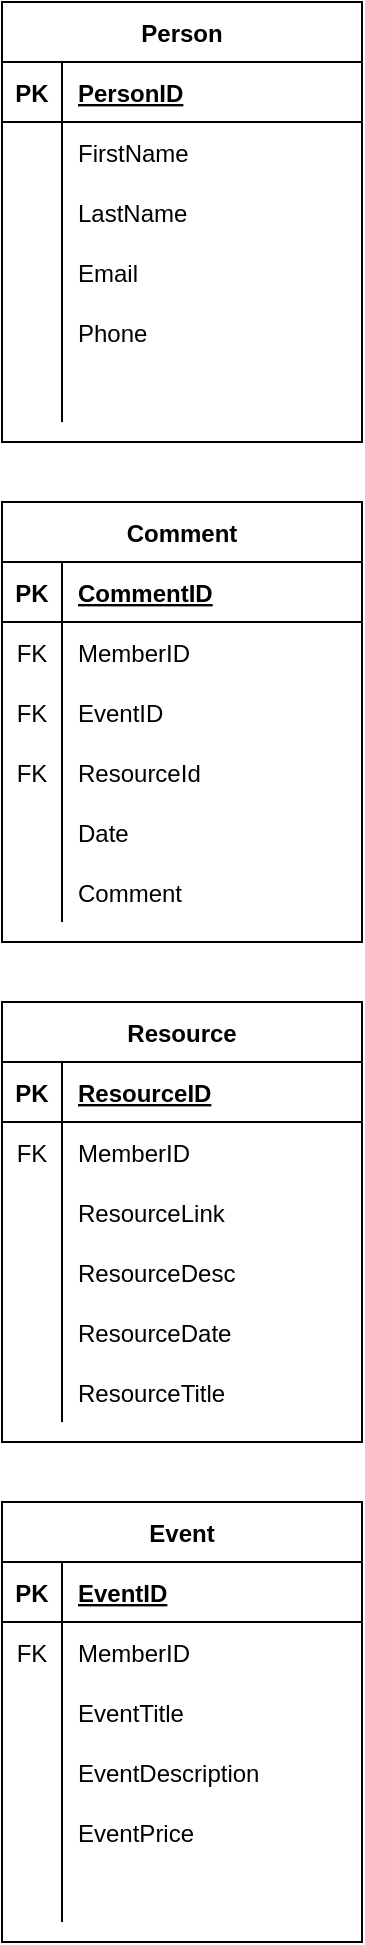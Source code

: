 <mxfile version="15.8.6" type="device"><diagram id="R2lEEEUBdFMjLlhIrx00" name="Page-1"><mxGraphModel dx="1006" dy="677" grid="1" gridSize="10" guides="1" tooltips="1" connect="1" arrows="1" fold="1" page="1" pageScale="1" pageWidth="850" pageHeight="1100" math="0" shadow="0" extFonts="Permanent Marker^https://fonts.googleapis.com/css?family=Permanent+Marker"><root><mxCell id="0"/><mxCell id="1" parent="0"/><mxCell id="UA-u5oPC52HTwwxR5WtI-1" value="Person" style="shape=table;startSize=30;container=1;collapsible=1;childLayout=tableLayout;fixedRows=1;rowLines=0;fontStyle=1;align=center;resizeLast=1;" parent="1" vertex="1"><mxGeometry x="40" y="40" width="180" height="220" as="geometry"/></mxCell><mxCell id="UA-u5oPC52HTwwxR5WtI-2" value="" style="shape=partialRectangle;collapsible=0;dropTarget=0;pointerEvents=0;fillColor=none;top=0;left=0;bottom=1;right=0;points=[[0,0.5],[1,0.5]];portConstraint=eastwest;" parent="UA-u5oPC52HTwwxR5WtI-1" vertex="1"><mxGeometry y="30" width="180" height="30" as="geometry"/></mxCell><mxCell id="UA-u5oPC52HTwwxR5WtI-3" value="PK" style="shape=partialRectangle;connectable=0;fillColor=none;top=0;left=0;bottom=0;right=0;fontStyle=1;overflow=hidden;" parent="UA-u5oPC52HTwwxR5WtI-2" vertex="1"><mxGeometry width="30" height="30" as="geometry"><mxRectangle width="30" height="30" as="alternateBounds"/></mxGeometry></mxCell><mxCell id="UA-u5oPC52HTwwxR5WtI-4" value="PersonID" style="shape=partialRectangle;connectable=0;fillColor=none;top=0;left=0;bottom=0;right=0;align=left;spacingLeft=6;fontStyle=5;overflow=hidden;" parent="UA-u5oPC52HTwwxR5WtI-2" vertex="1"><mxGeometry x="30" width="150" height="30" as="geometry"><mxRectangle width="150" height="30" as="alternateBounds"/></mxGeometry></mxCell><mxCell id="UA-u5oPC52HTwwxR5WtI-5" value="" style="shape=partialRectangle;collapsible=0;dropTarget=0;pointerEvents=0;fillColor=none;top=0;left=0;bottom=0;right=0;points=[[0,0.5],[1,0.5]];portConstraint=eastwest;" parent="UA-u5oPC52HTwwxR5WtI-1" vertex="1"><mxGeometry y="60" width="180" height="30" as="geometry"/></mxCell><mxCell id="UA-u5oPC52HTwwxR5WtI-6" value="" style="shape=partialRectangle;connectable=0;fillColor=none;top=0;left=0;bottom=0;right=0;editable=1;overflow=hidden;" parent="UA-u5oPC52HTwwxR5WtI-5" vertex="1"><mxGeometry width="30" height="30" as="geometry"><mxRectangle width="30" height="30" as="alternateBounds"/></mxGeometry></mxCell><mxCell id="UA-u5oPC52HTwwxR5WtI-7" value="FirstName" style="shape=partialRectangle;connectable=0;fillColor=none;top=0;left=0;bottom=0;right=0;align=left;spacingLeft=6;overflow=hidden;" parent="UA-u5oPC52HTwwxR5WtI-5" vertex="1"><mxGeometry x="30" width="150" height="30" as="geometry"><mxRectangle width="150" height="30" as="alternateBounds"/></mxGeometry></mxCell><mxCell id="UA-u5oPC52HTwwxR5WtI-8" value="" style="shape=partialRectangle;collapsible=0;dropTarget=0;pointerEvents=0;fillColor=none;top=0;left=0;bottom=0;right=0;points=[[0,0.5],[1,0.5]];portConstraint=eastwest;" parent="UA-u5oPC52HTwwxR5WtI-1" vertex="1"><mxGeometry y="90" width="180" height="30" as="geometry"/></mxCell><mxCell id="UA-u5oPC52HTwwxR5WtI-9" value="" style="shape=partialRectangle;connectable=0;fillColor=none;top=0;left=0;bottom=0;right=0;editable=1;overflow=hidden;" parent="UA-u5oPC52HTwwxR5WtI-8" vertex="1"><mxGeometry width="30" height="30" as="geometry"><mxRectangle width="30" height="30" as="alternateBounds"/></mxGeometry></mxCell><mxCell id="UA-u5oPC52HTwwxR5WtI-10" value="LastName" style="shape=partialRectangle;connectable=0;fillColor=none;top=0;left=0;bottom=0;right=0;align=left;spacingLeft=6;overflow=hidden;" parent="UA-u5oPC52HTwwxR5WtI-8" vertex="1"><mxGeometry x="30" width="150" height="30" as="geometry"><mxRectangle width="150" height="30" as="alternateBounds"/></mxGeometry></mxCell><mxCell id="UA-u5oPC52HTwwxR5WtI-11" value="" style="shape=partialRectangle;collapsible=0;dropTarget=0;pointerEvents=0;fillColor=none;top=0;left=0;bottom=0;right=0;points=[[0,0.5],[1,0.5]];portConstraint=eastwest;" parent="UA-u5oPC52HTwwxR5WtI-1" vertex="1"><mxGeometry y="120" width="180" height="30" as="geometry"/></mxCell><mxCell id="UA-u5oPC52HTwwxR5WtI-12" value="" style="shape=partialRectangle;connectable=0;fillColor=none;top=0;left=0;bottom=0;right=0;editable=1;overflow=hidden;" parent="UA-u5oPC52HTwwxR5WtI-11" vertex="1"><mxGeometry width="30" height="30" as="geometry"><mxRectangle width="30" height="30" as="alternateBounds"/></mxGeometry></mxCell><mxCell id="UA-u5oPC52HTwwxR5WtI-13" value="Email" style="shape=partialRectangle;connectable=0;fillColor=none;top=0;left=0;bottom=0;right=0;align=left;spacingLeft=6;overflow=hidden;" parent="UA-u5oPC52HTwwxR5WtI-11" vertex="1"><mxGeometry x="30" width="150" height="30" as="geometry"><mxRectangle width="150" height="30" as="alternateBounds"/></mxGeometry></mxCell><mxCell id="UA-u5oPC52HTwwxR5WtI-15" value="" style="shape=partialRectangle;collapsible=0;dropTarget=0;pointerEvents=0;fillColor=none;top=0;left=0;bottom=0;right=0;points=[[0,0.5],[1,0.5]];portConstraint=eastwest;" parent="UA-u5oPC52HTwwxR5WtI-1" vertex="1"><mxGeometry y="150" width="180" height="30" as="geometry"/></mxCell><mxCell id="UA-u5oPC52HTwwxR5WtI-16" value="" style="shape=partialRectangle;connectable=0;fillColor=none;top=0;left=0;bottom=0;right=0;editable=1;overflow=hidden;" parent="UA-u5oPC52HTwwxR5WtI-15" vertex="1"><mxGeometry width="30" height="30" as="geometry"><mxRectangle width="30" height="30" as="alternateBounds"/></mxGeometry></mxCell><mxCell id="UA-u5oPC52HTwwxR5WtI-17" value="Phone" style="shape=partialRectangle;connectable=0;fillColor=none;top=0;left=0;bottom=0;right=0;align=left;spacingLeft=6;overflow=hidden;" parent="UA-u5oPC52HTwwxR5WtI-15" vertex="1"><mxGeometry x="30" width="150" height="30" as="geometry"><mxRectangle width="150" height="30" as="alternateBounds"/></mxGeometry></mxCell><mxCell id="UA-u5oPC52HTwwxR5WtI-22" value="" style="shape=partialRectangle;collapsible=0;dropTarget=0;pointerEvents=0;fillColor=none;top=0;left=0;bottom=0;right=0;points=[[0,0.5],[1,0.5]];portConstraint=eastwest;" parent="UA-u5oPC52HTwwxR5WtI-1" vertex="1"><mxGeometry y="180" width="180" height="30" as="geometry"/></mxCell><mxCell id="UA-u5oPC52HTwwxR5WtI-23" value="" style="shape=partialRectangle;connectable=0;fillColor=none;top=0;left=0;bottom=0;right=0;editable=1;overflow=hidden;" parent="UA-u5oPC52HTwwxR5WtI-22" vertex="1"><mxGeometry width="30" height="30" as="geometry"><mxRectangle width="30" height="30" as="alternateBounds"/></mxGeometry></mxCell><mxCell id="UA-u5oPC52HTwwxR5WtI-24" value="" style="shape=partialRectangle;connectable=0;fillColor=none;top=0;left=0;bottom=0;right=0;align=left;spacingLeft=6;overflow=hidden;" parent="UA-u5oPC52HTwwxR5WtI-22" vertex="1"><mxGeometry x="30" width="150" height="30" as="geometry"><mxRectangle width="150" height="30" as="alternateBounds"/></mxGeometry></mxCell><mxCell id="UA-u5oPC52HTwwxR5WtI-38" value="Comment" style="shape=table;startSize=30;container=1;collapsible=1;childLayout=tableLayout;fixedRows=1;rowLines=0;fontStyle=1;align=center;resizeLast=1;" parent="1" vertex="1"><mxGeometry x="40" y="290" width="180" height="220" as="geometry"/></mxCell><mxCell id="UA-u5oPC52HTwwxR5WtI-39" value="" style="shape=partialRectangle;collapsible=0;dropTarget=0;pointerEvents=0;fillColor=none;top=0;left=0;bottom=1;right=0;points=[[0,0.5],[1,0.5]];portConstraint=eastwest;" parent="UA-u5oPC52HTwwxR5WtI-38" vertex="1"><mxGeometry y="30" width="180" height="30" as="geometry"/></mxCell><mxCell id="UA-u5oPC52HTwwxR5WtI-40" value="PK" style="shape=partialRectangle;connectable=0;fillColor=none;top=0;left=0;bottom=0;right=0;fontStyle=1;overflow=hidden;" parent="UA-u5oPC52HTwwxR5WtI-39" vertex="1"><mxGeometry width="30" height="30" as="geometry"><mxRectangle width="30" height="30" as="alternateBounds"/></mxGeometry></mxCell><mxCell id="UA-u5oPC52HTwwxR5WtI-41" value="CommentID" style="shape=partialRectangle;connectable=0;fillColor=none;top=0;left=0;bottom=0;right=0;align=left;spacingLeft=6;fontStyle=5;overflow=hidden;" parent="UA-u5oPC52HTwwxR5WtI-39" vertex="1"><mxGeometry x="30" width="150" height="30" as="geometry"><mxRectangle width="150" height="30" as="alternateBounds"/></mxGeometry></mxCell><mxCell id="UA-u5oPC52HTwwxR5WtI-34" value="" style="shape=partialRectangle;collapsible=0;dropTarget=0;pointerEvents=0;fillColor=none;top=0;left=0;bottom=0;right=0;points=[[0,0.5],[1,0.5]];portConstraint=eastwest;" parent="UA-u5oPC52HTwwxR5WtI-38" vertex="1"><mxGeometry y="60" width="180" height="30" as="geometry"/></mxCell><mxCell id="UA-u5oPC52HTwwxR5WtI-35" value="FK" style="shape=partialRectangle;connectable=0;fillColor=none;top=0;left=0;bottom=0;right=0;fontStyle=0;overflow=hidden;" parent="UA-u5oPC52HTwwxR5WtI-34" vertex="1"><mxGeometry width="30" height="30" as="geometry"><mxRectangle width="30" height="30" as="alternateBounds"/></mxGeometry></mxCell><mxCell id="UA-u5oPC52HTwwxR5WtI-36" value="MemberID" style="shape=partialRectangle;connectable=0;fillColor=none;top=0;left=0;bottom=0;right=0;align=left;spacingLeft=6;fontStyle=0;overflow=hidden;" parent="UA-u5oPC52HTwwxR5WtI-34" vertex="1"><mxGeometry x="30" width="150" height="30" as="geometry"><mxRectangle width="150" height="30" as="alternateBounds"/></mxGeometry></mxCell><mxCell id="UA-u5oPC52HTwwxR5WtI-89" value="" style="shape=partialRectangle;collapsible=0;dropTarget=0;pointerEvents=0;fillColor=none;top=0;left=0;bottom=0;right=0;points=[[0,0.5],[1,0.5]];portConstraint=eastwest;" parent="UA-u5oPC52HTwwxR5WtI-38" vertex="1"><mxGeometry y="90" width="180" height="30" as="geometry"/></mxCell><mxCell id="UA-u5oPC52HTwwxR5WtI-90" value="FK" style="shape=partialRectangle;connectable=0;fillColor=none;top=0;left=0;bottom=0;right=0;fontStyle=0;overflow=hidden;" parent="UA-u5oPC52HTwwxR5WtI-89" vertex="1"><mxGeometry width="30" height="30" as="geometry"><mxRectangle width="30" height="30" as="alternateBounds"/></mxGeometry></mxCell><mxCell id="UA-u5oPC52HTwwxR5WtI-91" value="EventID" style="shape=partialRectangle;connectable=0;fillColor=none;top=0;left=0;bottom=0;right=0;align=left;spacingLeft=6;fontStyle=0;overflow=hidden;" parent="UA-u5oPC52HTwwxR5WtI-89" vertex="1"><mxGeometry x="30" width="150" height="30" as="geometry"><mxRectangle width="150" height="30" as="alternateBounds"/></mxGeometry></mxCell><mxCell id="UA-u5oPC52HTwwxR5WtI-72" value="" style="shape=partialRectangle;collapsible=0;dropTarget=0;pointerEvents=0;fillColor=none;top=0;left=0;bottom=0;right=0;points=[[0,0.5],[1,0.5]];portConstraint=eastwest;" parent="UA-u5oPC52HTwwxR5WtI-38" vertex="1"><mxGeometry y="120" width="180" height="30" as="geometry"/></mxCell><mxCell id="UA-u5oPC52HTwwxR5WtI-73" value="FK" style="shape=partialRectangle;connectable=0;fillColor=none;top=0;left=0;bottom=0;right=0;fontStyle=0;overflow=hidden;" parent="UA-u5oPC52HTwwxR5WtI-72" vertex="1"><mxGeometry width="30" height="30" as="geometry"><mxRectangle width="30" height="30" as="alternateBounds"/></mxGeometry></mxCell><mxCell id="UA-u5oPC52HTwwxR5WtI-74" value="ResourceId" style="shape=partialRectangle;connectable=0;fillColor=none;top=0;left=0;bottom=0;right=0;align=left;spacingLeft=6;fontStyle=0;overflow=hidden;" parent="UA-u5oPC52HTwwxR5WtI-72" vertex="1"><mxGeometry x="30" width="150" height="30" as="geometry"><mxRectangle width="150" height="30" as="alternateBounds"/></mxGeometry></mxCell><mxCell id="UA-u5oPC52HTwwxR5WtI-83" value="" style="shape=partialRectangle;collapsible=0;dropTarget=0;pointerEvents=0;fillColor=none;top=0;left=0;bottom=0;right=0;points=[[0,0.5],[1,0.5]];portConstraint=eastwest;" parent="UA-u5oPC52HTwwxR5WtI-38" vertex="1"><mxGeometry y="150" width="180" height="30" as="geometry"/></mxCell><mxCell id="UA-u5oPC52HTwwxR5WtI-84" value="" style="shape=partialRectangle;connectable=0;fillColor=none;top=0;left=0;bottom=0;right=0;editable=1;overflow=hidden;" parent="UA-u5oPC52HTwwxR5WtI-83" vertex="1"><mxGeometry width="30" height="30" as="geometry"><mxRectangle width="30" height="30" as="alternateBounds"/></mxGeometry></mxCell><mxCell id="UA-u5oPC52HTwwxR5WtI-85" value="Date" style="shape=partialRectangle;connectable=0;fillColor=none;top=0;left=0;bottom=0;right=0;align=left;spacingLeft=6;overflow=hidden;" parent="UA-u5oPC52HTwwxR5WtI-83" vertex="1"><mxGeometry x="30" width="150" height="30" as="geometry"><mxRectangle width="150" height="30" as="alternateBounds"/></mxGeometry></mxCell><mxCell id="UA-u5oPC52HTwwxR5WtI-86" value="" style="shape=partialRectangle;collapsible=0;dropTarget=0;pointerEvents=0;fillColor=none;top=0;left=0;bottom=0;right=0;points=[[0,0.5],[1,0.5]];portConstraint=eastwest;" parent="UA-u5oPC52HTwwxR5WtI-38" vertex="1"><mxGeometry y="180" width="180" height="30" as="geometry"/></mxCell><mxCell id="UA-u5oPC52HTwwxR5WtI-87" value="" style="shape=partialRectangle;connectable=0;fillColor=none;top=0;left=0;bottom=0;right=0;editable=1;overflow=hidden;" parent="UA-u5oPC52HTwwxR5WtI-86" vertex="1"><mxGeometry width="30" height="30" as="geometry"><mxRectangle width="30" height="30" as="alternateBounds"/></mxGeometry></mxCell><mxCell id="UA-u5oPC52HTwwxR5WtI-88" value="Comment" style="shape=partialRectangle;connectable=0;fillColor=none;top=0;left=0;bottom=0;right=0;align=left;spacingLeft=6;overflow=hidden;" parent="UA-u5oPC52HTwwxR5WtI-86" vertex="1"><mxGeometry x="30" width="150" height="30" as="geometry"><mxRectangle width="150" height="30" as="alternateBounds"/></mxGeometry></mxCell><mxCell id="A1wsg6eNLEXCw6TqIoac-1" value="Resource" style="shape=table;startSize=30;container=1;collapsible=1;childLayout=tableLayout;fixedRows=1;rowLines=0;fontStyle=1;align=center;resizeLast=1;" parent="1" vertex="1"><mxGeometry x="40" y="540" width="180" height="220" as="geometry"/></mxCell><mxCell id="A1wsg6eNLEXCw6TqIoac-2" value="" style="shape=partialRectangle;collapsible=0;dropTarget=0;pointerEvents=0;fillColor=none;top=0;left=0;bottom=1;right=0;points=[[0,0.5],[1,0.5]];portConstraint=eastwest;" parent="A1wsg6eNLEXCw6TqIoac-1" vertex="1"><mxGeometry y="30" width="180" height="30" as="geometry"/></mxCell><mxCell id="A1wsg6eNLEXCw6TqIoac-3" value="PK" style="shape=partialRectangle;connectable=0;fillColor=none;top=0;left=0;bottom=0;right=0;fontStyle=1;overflow=hidden;" parent="A1wsg6eNLEXCw6TqIoac-2" vertex="1"><mxGeometry width="30" height="30" as="geometry"><mxRectangle width="30" height="30" as="alternateBounds"/></mxGeometry></mxCell><mxCell id="A1wsg6eNLEXCw6TqIoac-4" value="ResourceID" style="shape=partialRectangle;connectable=0;fillColor=none;top=0;left=0;bottom=0;right=0;align=left;spacingLeft=6;fontStyle=5;overflow=hidden;" parent="A1wsg6eNLEXCw6TqIoac-2" vertex="1"><mxGeometry x="30" width="150" height="30" as="geometry"><mxRectangle width="150" height="30" as="alternateBounds"/></mxGeometry></mxCell><mxCell id="A1wsg6eNLEXCw6TqIoac-5" value="" style="shape=partialRectangle;collapsible=0;dropTarget=0;pointerEvents=0;fillColor=none;top=0;left=0;bottom=0;right=0;points=[[0,0.5],[1,0.5]];portConstraint=eastwest;" parent="A1wsg6eNLEXCw6TqIoac-1" vertex="1"><mxGeometry y="60" width="180" height="30" as="geometry"/></mxCell><mxCell id="A1wsg6eNLEXCw6TqIoac-6" value="FK" style="shape=partialRectangle;connectable=0;fillColor=none;top=0;left=0;bottom=0;right=0;fontStyle=0;overflow=hidden;" parent="A1wsg6eNLEXCw6TqIoac-5" vertex="1"><mxGeometry width="30" height="30" as="geometry"><mxRectangle width="30" height="30" as="alternateBounds"/></mxGeometry></mxCell><mxCell id="A1wsg6eNLEXCw6TqIoac-7" value="MemberID" style="shape=partialRectangle;connectable=0;fillColor=none;top=0;left=0;bottom=0;right=0;align=left;spacingLeft=6;fontStyle=0;overflow=hidden;" parent="A1wsg6eNLEXCw6TqIoac-5" vertex="1"><mxGeometry x="30" width="150" height="30" as="geometry"><mxRectangle width="150" height="30" as="alternateBounds"/></mxGeometry></mxCell><mxCell id="A1wsg6eNLEXCw6TqIoac-8" value="" style="shape=partialRectangle;collapsible=0;dropTarget=0;pointerEvents=0;fillColor=none;top=0;left=0;bottom=0;right=0;points=[[0,0.5],[1,0.5]];portConstraint=eastwest;" parent="A1wsg6eNLEXCw6TqIoac-1" vertex="1"><mxGeometry y="90" width="180" height="30" as="geometry"/></mxCell><mxCell id="A1wsg6eNLEXCw6TqIoac-9" value="" style="shape=partialRectangle;connectable=0;fillColor=none;top=0;left=0;bottom=0;right=0;fontStyle=0;overflow=hidden;" parent="A1wsg6eNLEXCw6TqIoac-8" vertex="1"><mxGeometry width="30" height="30" as="geometry"><mxRectangle width="30" height="30" as="alternateBounds"/></mxGeometry></mxCell><mxCell id="A1wsg6eNLEXCw6TqIoac-10" value="ResourceLink" style="shape=partialRectangle;connectable=0;fillColor=none;top=0;left=0;bottom=0;right=0;align=left;spacingLeft=6;fontStyle=0;overflow=hidden;" parent="A1wsg6eNLEXCw6TqIoac-8" vertex="1"><mxGeometry x="30" width="150" height="30" as="geometry"><mxRectangle width="150" height="30" as="alternateBounds"/></mxGeometry></mxCell><mxCell id="A1wsg6eNLEXCw6TqIoac-11" value="" style="shape=partialRectangle;collapsible=0;dropTarget=0;pointerEvents=0;fillColor=none;top=0;left=0;bottom=0;right=0;points=[[0,0.5],[1,0.5]];portConstraint=eastwest;" parent="A1wsg6eNLEXCw6TqIoac-1" vertex="1"><mxGeometry y="120" width="180" height="30" as="geometry"/></mxCell><mxCell id="A1wsg6eNLEXCw6TqIoac-12" value="" style="shape=partialRectangle;connectable=0;fillColor=none;top=0;left=0;bottom=0;right=0;fontStyle=0;overflow=hidden;" parent="A1wsg6eNLEXCw6TqIoac-11" vertex="1"><mxGeometry width="30" height="30" as="geometry"><mxRectangle width="30" height="30" as="alternateBounds"/></mxGeometry></mxCell><mxCell id="A1wsg6eNLEXCw6TqIoac-13" value="ResourceDesc" style="shape=partialRectangle;connectable=0;fillColor=none;top=0;left=0;bottom=0;right=0;align=left;spacingLeft=6;fontStyle=0;overflow=hidden;" parent="A1wsg6eNLEXCw6TqIoac-11" vertex="1"><mxGeometry x="30" width="150" height="30" as="geometry"><mxRectangle width="150" height="30" as="alternateBounds"/></mxGeometry></mxCell><mxCell id="A1wsg6eNLEXCw6TqIoac-14" value="" style="shape=partialRectangle;collapsible=0;dropTarget=0;pointerEvents=0;fillColor=none;top=0;left=0;bottom=0;right=0;points=[[0,0.5],[1,0.5]];portConstraint=eastwest;" parent="A1wsg6eNLEXCw6TqIoac-1" vertex="1"><mxGeometry y="150" width="180" height="30" as="geometry"/></mxCell><mxCell id="A1wsg6eNLEXCw6TqIoac-15" value="" style="shape=partialRectangle;connectable=0;fillColor=none;top=0;left=0;bottom=0;right=0;editable=1;overflow=hidden;" parent="A1wsg6eNLEXCw6TqIoac-14" vertex="1"><mxGeometry width="30" height="30" as="geometry"><mxRectangle width="30" height="30" as="alternateBounds"/></mxGeometry></mxCell><mxCell id="A1wsg6eNLEXCw6TqIoac-16" value="ResourceDate" style="shape=partialRectangle;connectable=0;fillColor=none;top=0;left=0;bottom=0;right=0;align=left;spacingLeft=6;overflow=hidden;" parent="A1wsg6eNLEXCw6TqIoac-14" vertex="1"><mxGeometry x="30" width="150" height="30" as="geometry"><mxRectangle width="150" height="30" as="alternateBounds"/></mxGeometry></mxCell><mxCell id="A1wsg6eNLEXCw6TqIoac-17" value="" style="shape=partialRectangle;collapsible=0;dropTarget=0;pointerEvents=0;fillColor=none;top=0;left=0;bottom=0;right=0;points=[[0,0.5],[1,0.5]];portConstraint=eastwest;" parent="A1wsg6eNLEXCw6TqIoac-1" vertex="1"><mxGeometry y="180" width="180" height="30" as="geometry"/></mxCell><mxCell id="A1wsg6eNLEXCw6TqIoac-18" value="" style="shape=partialRectangle;connectable=0;fillColor=none;top=0;left=0;bottom=0;right=0;editable=1;overflow=hidden;" parent="A1wsg6eNLEXCw6TqIoac-17" vertex="1"><mxGeometry width="30" height="30" as="geometry"><mxRectangle width="30" height="30" as="alternateBounds"/></mxGeometry></mxCell><mxCell id="A1wsg6eNLEXCw6TqIoac-19" value="ResourceTitle" style="shape=partialRectangle;connectable=0;fillColor=none;top=0;left=0;bottom=0;right=0;align=left;spacingLeft=6;overflow=hidden;" parent="A1wsg6eNLEXCw6TqIoac-17" vertex="1"><mxGeometry x="30" width="150" height="30" as="geometry"><mxRectangle width="150" height="30" as="alternateBounds"/></mxGeometry></mxCell><mxCell id="A1wsg6eNLEXCw6TqIoac-20" value="Event" style="shape=table;startSize=30;container=1;collapsible=1;childLayout=tableLayout;fixedRows=1;rowLines=0;fontStyle=1;align=center;resizeLast=1;" parent="1" vertex="1"><mxGeometry x="40" y="790" width="180" height="220" as="geometry"/></mxCell><mxCell id="A1wsg6eNLEXCw6TqIoac-21" value="" style="shape=partialRectangle;collapsible=0;dropTarget=0;pointerEvents=0;fillColor=none;top=0;left=0;bottom=1;right=0;points=[[0,0.5],[1,0.5]];portConstraint=eastwest;" parent="A1wsg6eNLEXCw6TqIoac-20" vertex="1"><mxGeometry y="30" width="180" height="30" as="geometry"/></mxCell><mxCell id="A1wsg6eNLEXCw6TqIoac-22" value="PK" style="shape=partialRectangle;connectable=0;fillColor=none;top=0;left=0;bottom=0;right=0;fontStyle=1;overflow=hidden;" parent="A1wsg6eNLEXCw6TqIoac-21" vertex="1"><mxGeometry width="30" height="30" as="geometry"><mxRectangle width="30" height="30" as="alternateBounds"/></mxGeometry></mxCell><mxCell id="A1wsg6eNLEXCw6TqIoac-23" value="EventID" style="shape=partialRectangle;connectable=0;fillColor=none;top=0;left=0;bottom=0;right=0;align=left;spacingLeft=6;fontStyle=5;overflow=hidden;" parent="A1wsg6eNLEXCw6TqIoac-21" vertex="1"><mxGeometry x="30" width="150" height="30" as="geometry"><mxRectangle width="150" height="30" as="alternateBounds"/></mxGeometry></mxCell><mxCell id="A1wsg6eNLEXCw6TqIoac-24" value="" style="shape=partialRectangle;collapsible=0;dropTarget=0;pointerEvents=0;fillColor=none;top=0;left=0;bottom=0;right=0;points=[[0,0.5],[1,0.5]];portConstraint=eastwest;" parent="A1wsg6eNLEXCw6TqIoac-20" vertex="1"><mxGeometry y="60" width="180" height="30" as="geometry"/></mxCell><mxCell id="A1wsg6eNLEXCw6TqIoac-25" value="FK" style="shape=partialRectangle;connectable=0;fillColor=none;top=0;left=0;bottom=0;right=0;fontStyle=0;overflow=hidden;" parent="A1wsg6eNLEXCw6TqIoac-24" vertex="1"><mxGeometry width="30" height="30" as="geometry"><mxRectangle width="30" height="30" as="alternateBounds"/></mxGeometry></mxCell><mxCell id="A1wsg6eNLEXCw6TqIoac-26" value="MemberID" style="shape=partialRectangle;connectable=0;fillColor=none;top=0;left=0;bottom=0;right=0;align=left;spacingLeft=6;fontStyle=0;overflow=hidden;" parent="A1wsg6eNLEXCw6TqIoac-24" vertex="1"><mxGeometry x="30" width="150" height="30" as="geometry"><mxRectangle width="150" height="30" as="alternateBounds"/></mxGeometry></mxCell><mxCell id="A1wsg6eNLEXCw6TqIoac-27" value="" style="shape=partialRectangle;collapsible=0;dropTarget=0;pointerEvents=0;fillColor=none;top=0;left=0;bottom=0;right=0;points=[[0,0.5],[1,0.5]];portConstraint=eastwest;" parent="A1wsg6eNLEXCw6TqIoac-20" vertex="1"><mxGeometry y="90" width="180" height="30" as="geometry"/></mxCell><mxCell id="A1wsg6eNLEXCw6TqIoac-28" value="" style="shape=partialRectangle;connectable=0;fillColor=none;top=0;left=0;bottom=0;right=0;fontStyle=0;overflow=hidden;" parent="A1wsg6eNLEXCw6TqIoac-27" vertex="1"><mxGeometry width="30" height="30" as="geometry"><mxRectangle width="30" height="30" as="alternateBounds"/></mxGeometry></mxCell><mxCell id="A1wsg6eNLEXCw6TqIoac-29" value="EventTitle" style="shape=partialRectangle;connectable=0;fillColor=none;top=0;left=0;bottom=0;right=0;align=left;spacingLeft=6;fontStyle=0;overflow=hidden;" parent="A1wsg6eNLEXCw6TqIoac-27" vertex="1"><mxGeometry x="30" width="150" height="30" as="geometry"><mxRectangle width="150" height="30" as="alternateBounds"/></mxGeometry></mxCell><mxCell id="A1wsg6eNLEXCw6TqIoac-30" value="" style="shape=partialRectangle;collapsible=0;dropTarget=0;pointerEvents=0;fillColor=none;top=0;left=0;bottom=0;right=0;points=[[0,0.5],[1,0.5]];portConstraint=eastwest;" parent="A1wsg6eNLEXCw6TqIoac-20" vertex="1"><mxGeometry y="120" width="180" height="30" as="geometry"/></mxCell><mxCell id="A1wsg6eNLEXCw6TqIoac-31" value="" style="shape=partialRectangle;connectable=0;fillColor=none;top=0;left=0;bottom=0;right=0;fontStyle=0;overflow=hidden;" parent="A1wsg6eNLEXCw6TqIoac-30" vertex="1"><mxGeometry width="30" height="30" as="geometry"><mxRectangle width="30" height="30" as="alternateBounds"/></mxGeometry></mxCell><mxCell id="A1wsg6eNLEXCw6TqIoac-32" value="EventDescription    " style="shape=partialRectangle;connectable=0;fillColor=none;top=0;left=0;bottom=0;right=0;align=left;spacingLeft=6;fontStyle=0;overflow=hidden;" parent="A1wsg6eNLEXCw6TqIoac-30" vertex="1"><mxGeometry x="30" width="150" height="30" as="geometry"><mxRectangle width="150" height="30" as="alternateBounds"/></mxGeometry></mxCell><mxCell id="A1wsg6eNLEXCw6TqIoac-33" value="" style="shape=partialRectangle;collapsible=0;dropTarget=0;pointerEvents=0;fillColor=none;top=0;left=0;bottom=0;right=0;points=[[0,0.5],[1,0.5]];portConstraint=eastwest;" parent="A1wsg6eNLEXCw6TqIoac-20" vertex="1"><mxGeometry y="150" width="180" height="30" as="geometry"/></mxCell><mxCell id="A1wsg6eNLEXCw6TqIoac-34" value="" style="shape=partialRectangle;connectable=0;fillColor=none;top=0;left=0;bottom=0;right=0;editable=1;overflow=hidden;" parent="A1wsg6eNLEXCw6TqIoac-33" vertex="1"><mxGeometry width="30" height="30" as="geometry"><mxRectangle width="30" height="30" as="alternateBounds"/></mxGeometry></mxCell><mxCell id="A1wsg6eNLEXCw6TqIoac-35" value="EventPrice" style="shape=partialRectangle;connectable=0;fillColor=none;top=0;left=0;bottom=0;right=0;align=left;spacingLeft=6;overflow=hidden;" parent="A1wsg6eNLEXCw6TqIoac-33" vertex="1"><mxGeometry x="30" width="150" height="30" as="geometry"><mxRectangle width="150" height="30" as="alternateBounds"/></mxGeometry></mxCell><mxCell id="A1wsg6eNLEXCw6TqIoac-36" value="" style="shape=partialRectangle;collapsible=0;dropTarget=0;pointerEvents=0;fillColor=none;top=0;left=0;bottom=0;right=0;points=[[0,0.5],[1,0.5]];portConstraint=eastwest;" parent="A1wsg6eNLEXCw6TqIoac-20" vertex="1"><mxGeometry y="180" width="180" height="30" as="geometry"/></mxCell><mxCell id="A1wsg6eNLEXCw6TqIoac-37" value="" style="shape=partialRectangle;connectable=0;fillColor=none;top=0;left=0;bottom=0;right=0;editable=1;overflow=hidden;" parent="A1wsg6eNLEXCw6TqIoac-36" vertex="1"><mxGeometry width="30" height="30" as="geometry"><mxRectangle width="30" height="30" as="alternateBounds"/></mxGeometry></mxCell><mxCell id="A1wsg6eNLEXCw6TqIoac-38" value="" style="shape=partialRectangle;connectable=0;fillColor=none;top=0;left=0;bottom=0;right=0;align=left;spacingLeft=6;overflow=hidden;" parent="A1wsg6eNLEXCw6TqIoac-36" vertex="1"><mxGeometry x="30" width="150" height="30" as="geometry"><mxRectangle width="150" height="30" as="alternateBounds"/></mxGeometry></mxCell></root></mxGraphModel></diagram></mxfile>